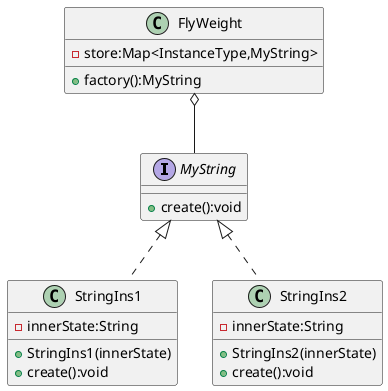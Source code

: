 @startuml
interface MyString{
+ create():void
}

class StringIns1{
- innerState:String
+ StringIns1(innerState)
+ create():void
}

class StringIns2{
- innerState:String
+ StringIns2(innerState)
+ create():void
}

class FlyWeight{
- store:Map<InstanceType,MyString>
+ factory():MyString
}

MyString <|.. StringIns1
MyString <|.. StringIns2

FlyWeight o-- MyString
@enduml